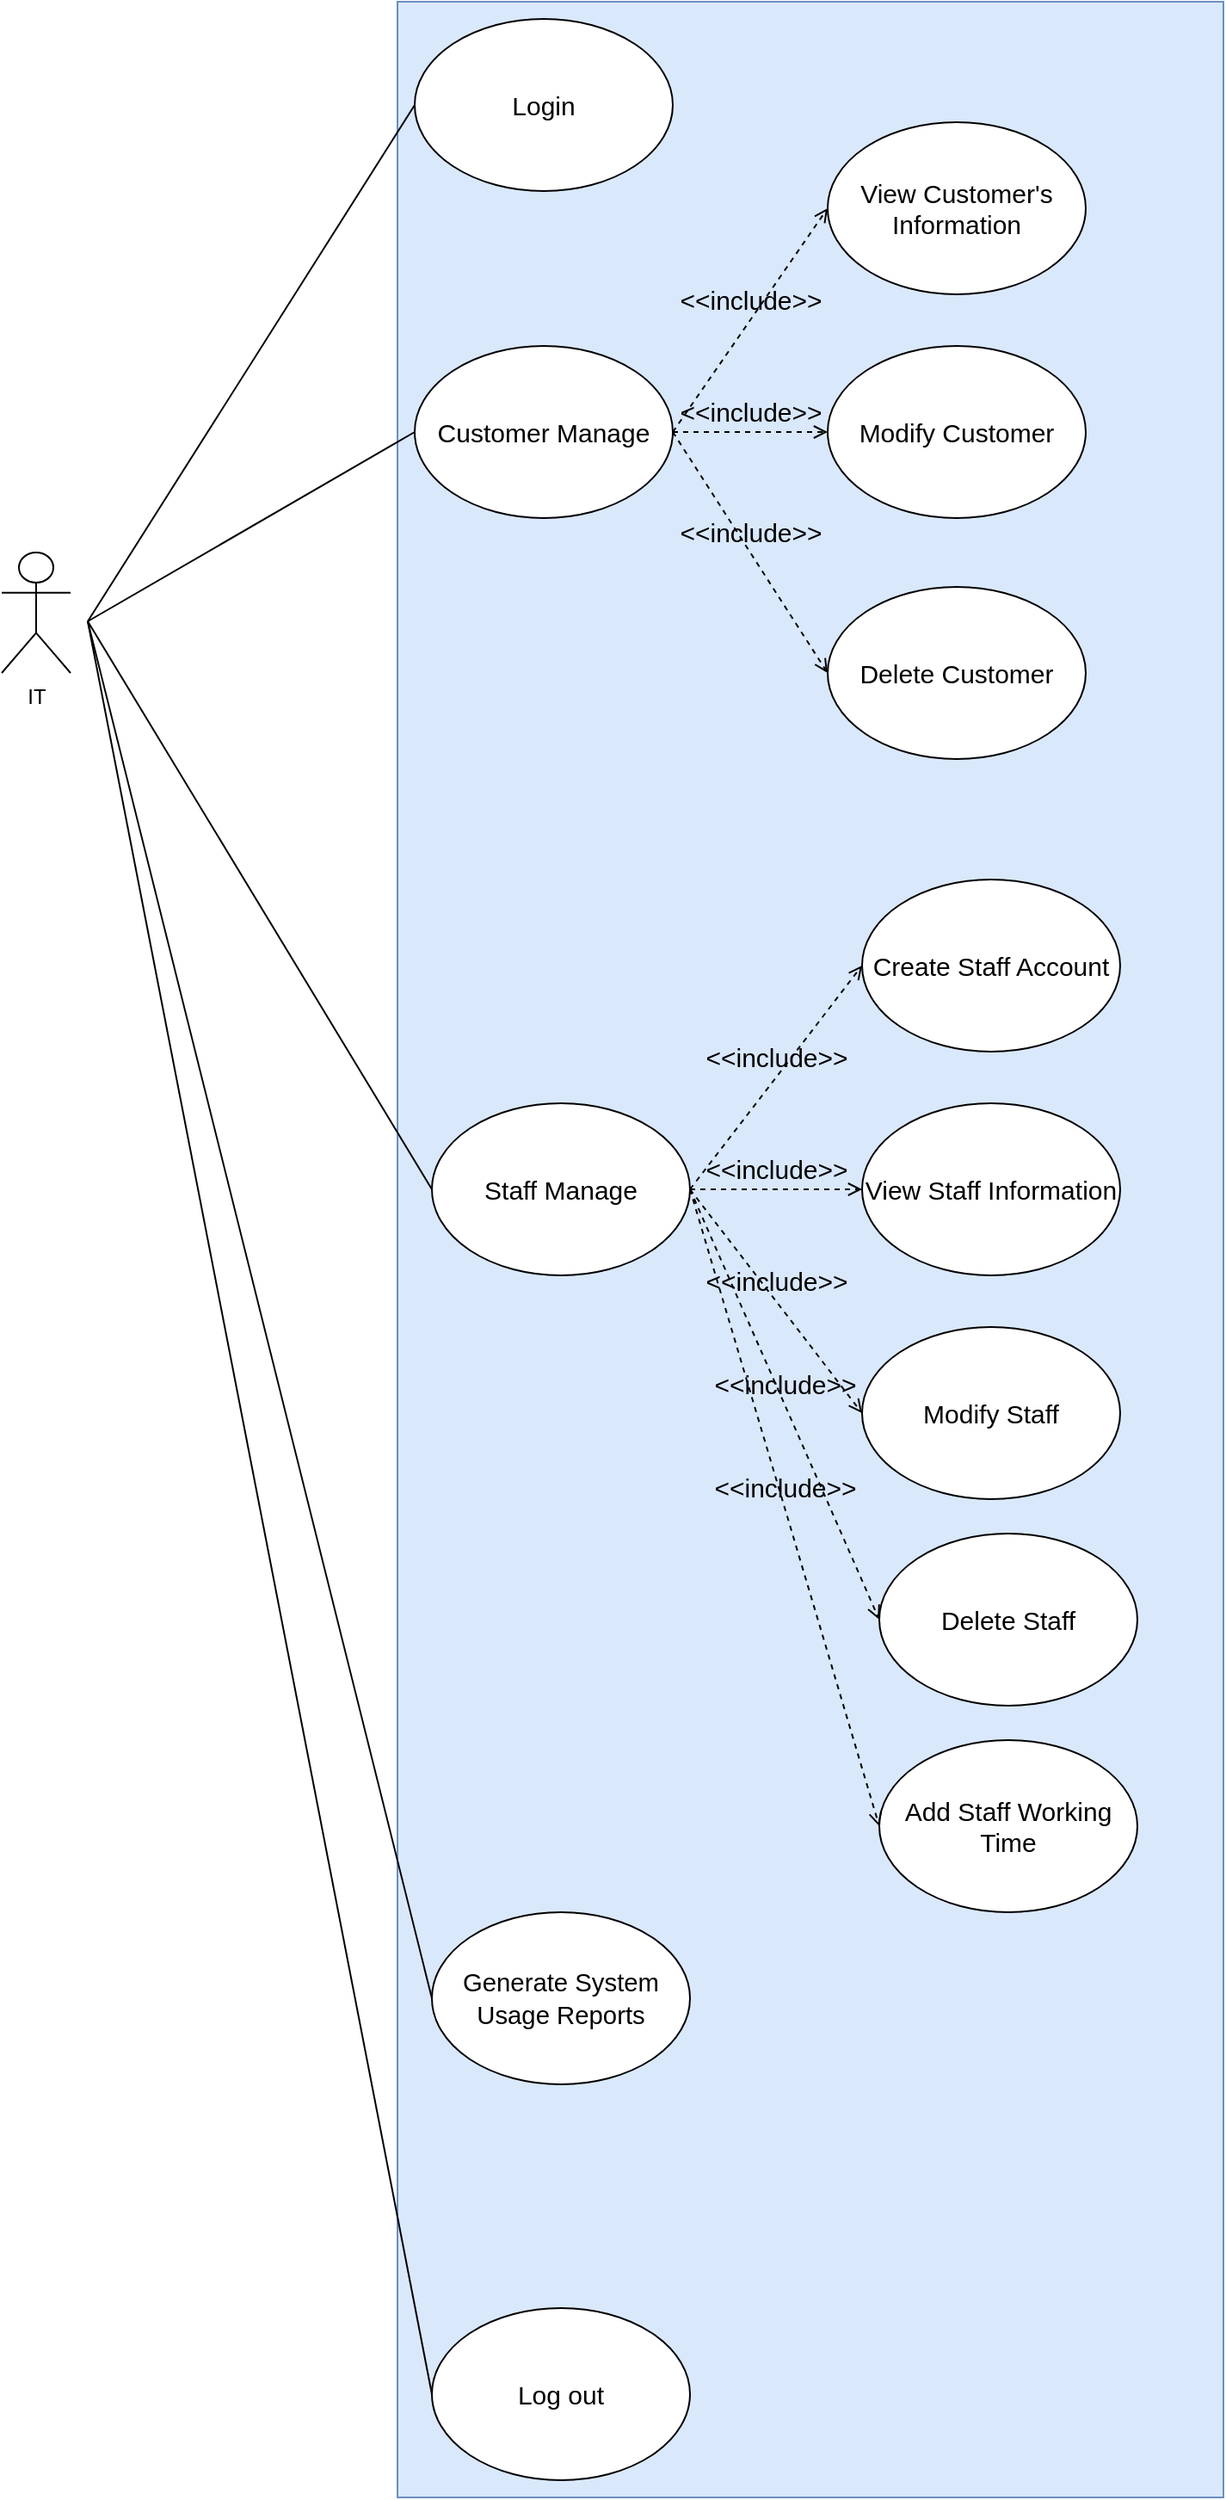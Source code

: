 <mxfile version="14.7.7" type="device"><diagram id="uezvcMPomyHWgCHi3qu6" name="Page-1"><mxGraphModel dx="1884" dy="2249" grid="1" gridSize="10" guides="1" tooltips="1" connect="1" arrows="1" fold="1" page="1" pageScale="1" pageWidth="850" pageHeight="1100" math="0" shadow="0"><root><mxCell id="0"/><mxCell id="1" parent="0"/><mxCell id="eRt8Uwgwj_Fvf1r2TP_W-53" value="" style="rounded=0;whiteSpace=wrap;html=1;fontSize=15;fillColor=#dae8fc;strokeColor=#6c8ebf;" vertex="1" parent="1"><mxGeometry x="390" y="-10" width="480" height="1450" as="geometry"/></mxCell><mxCell id="eRt8Uwgwj_Fvf1r2TP_W-54" value="IT" style="shape=umlActor;verticalLabelPosition=bottom;verticalAlign=top;html=1;" vertex="1" parent="1"><mxGeometry x="160" y="310" width="40" height="70" as="geometry"/></mxCell><mxCell id="eRt8Uwgwj_Fvf1r2TP_W-55" value="Login" style="ellipse;whiteSpace=wrap;html=1;fontSize=15;" vertex="1" parent="1"><mxGeometry x="400" width="150" height="100" as="geometry"/></mxCell><mxCell id="eRt8Uwgwj_Fvf1r2TP_W-56" value="Customer Manage" style="ellipse;whiteSpace=wrap;html=1;fontSize=15;" vertex="1" parent="1"><mxGeometry x="400" y="190" width="150" height="100" as="geometry"/></mxCell><mxCell id="eRt8Uwgwj_Fvf1r2TP_W-57" value="View Customer's Information" style="ellipse;whiteSpace=wrap;html=1;fontSize=15;" vertex="1" parent="1"><mxGeometry x="640" y="60" width="150" height="100" as="geometry"/></mxCell><mxCell id="eRt8Uwgwj_Fvf1r2TP_W-58" value="Modify Customer" style="ellipse;whiteSpace=wrap;html=1;fontSize=15;" vertex="1" parent="1"><mxGeometry x="640" y="190" width="150" height="100" as="geometry"/></mxCell><mxCell id="eRt8Uwgwj_Fvf1r2TP_W-59" value="Staff Manage" style="ellipse;whiteSpace=wrap;html=1;fontSize=15;" vertex="1" parent="1"><mxGeometry x="410" y="630" width="150" height="100" as="geometry"/></mxCell><mxCell id="eRt8Uwgwj_Fvf1r2TP_W-60" value="" style="endArrow=none;html=1;fontSize=15;entryX=0;entryY=0.5;entryDx=0;entryDy=0;" edge="1" parent="1" target="eRt8Uwgwj_Fvf1r2TP_W-55"><mxGeometry width="50" height="50" relative="1" as="geometry"><mxPoint x="210" y="350" as="sourcePoint"/><mxPoint x="460" y="400" as="targetPoint"/></mxGeometry></mxCell><mxCell id="eRt8Uwgwj_Fvf1r2TP_W-61" value="" style="endArrow=none;html=1;fontSize=15;entryX=0;entryY=0.5;entryDx=0;entryDy=0;" edge="1" parent="1" target="eRt8Uwgwj_Fvf1r2TP_W-56"><mxGeometry width="50" height="50" relative="1" as="geometry"><mxPoint x="210" y="350" as="sourcePoint"/><mxPoint x="420" y="190" as="targetPoint"/></mxGeometry></mxCell><mxCell id="eRt8Uwgwj_Fvf1r2TP_W-62" value="" style="endArrow=none;html=1;fontSize=15;entryX=0;entryY=0.5;entryDx=0;entryDy=0;" edge="1" parent="1" target="eRt8Uwgwj_Fvf1r2TP_W-59"><mxGeometry width="50" height="50" relative="1" as="geometry"><mxPoint x="210" y="350" as="sourcePoint"/><mxPoint x="420" y="410" as="targetPoint"/></mxGeometry></mxCell><mxCell id="eRt8Uwgwj_Fvf1r2TP_W-63" value="Create Staff Account" style="ellipse;whiteSpace=wrap;html=1;fontSize=15;" vertex="1" parent="1"><mxGeometry x="660" y="500" width="150" height="100" as="geometry"/></mxCell><mxCell id="eRt8Uwgwj_Fvf1r2TP_W-64" value="View Staff Information" style="ellipse;whiteSpace=wrap;html=1;fontSize=15;" vertex="1" parent="1"><mxGeometry x="660" y="630" width="150" height="100" as="geometry"/></mxCell><mxCell id="eRt8Uwgwj_Fvf1r2TP_W-65" value="Modify Staff" style="ellipse;whiteSpace=wrap;html=1;fontSize=15;" vertex="1" parent="1"><mxGeometry x="660" y="760" width="150" height="100" as="geometry"/></mxCell><mxCell id="eRt8Uwgwj_Fvf1r2TP_W-66" value="Add Staff Working Time" style="ellipse;whiteSpace=wrap;html=1;fontSize=15;" vertex="1" parent="1"><mxGeometry x="670" y="1000" width="150" height="100" as="geometry"/></mxCell><mxCell id="eRt8Uwgwj_Fvf1r2TP_W-67" value="&amp;lt;&amp;lt;include&amp;gt;&amp;gt;" style="html=1;verticalAlign=bottom;labelBackgroundColor=none;endArrow=open;endFill=0;dashed=1;fontSize=15;entryX=0;entryY=0.5;entryDx=0;entryDy=0;exitX=1;exitY=0.5;exitDx=0;exitDy=0;" edge="1" parent="1" source="eRt8Uwgwj_Fvf1r2TP_W-56" target="eRt8Uwgwj_Fvf1r2TP_W-57"><mxGeometry width="160" relative="1" as="geometry"><mxPoint x="430" y="450" as="sourcePoint"/><mxPoint x="590" y="450" as="targetPoint"/></mxGeometry></mxCell><mxCell id="eRt8Uwgwj_Fvf1r2TP_W-68" value="&amp;lt;&amp;lt;include&amp;gt;&amp;gt;" style="html=1;verticalAlign=bottom;labelBackgroundColor=none;endArrow=open;endFill=0;dashed=1;fontSize=15;entryX=0;entryY=0.5;entryDx=0;entryDy=0;exitX=1;exitY=0.5;exitDx=0;exitDy=0;" edge="1" parent="1" source="eRt8Uwgwj_Fvf1r2TP_W-56" target="eRt8Uwgwj_Fvf1r2TP_W-58"><mxGeometry width="160" relative="1" as="geometry"><mxPoint x="570" y="410" as="sourcePoint"/><mxPoint x="650" y="280" as="targetPoint"/></mxGeometry></mxCell><mxCell id="eRt8Uwgwj_Fvf1r2TP_W-69" value="&amp;lt;&amp;lt;include&amp;gt;&amp;gt;" style="html=1;verticalAlign=bottom;labelBackgroundColor=none;endArrow=open;endFill=0;dashed=1;fontSize=15;entryX=0;entryY=0.5;entryDx=0;entryDy=0;" edge="1" parent="1" target="eRt8Uwgwj_Fvf1r2TP_W-74"><mxGeometry width="160" relative="1" as="geometry"><mxPoint x="550" y="240" as="sourcePoint"/><mxPoint x="640" y="540" as="targetPoint"/></mxGeometry></mxCell><mxCell id="eRt8Uwgwj_Fvf1r2TP_W-70" value="&amp;lt;&amp;lt;include&amp;gt;&amp;gt;" style="html=1;verticalAlign=bottom;labelBackgroundColor=none;endArrow=open;endFill=0;dashed=1;fontSize=15;entryX=0;entryY=0.5;entryDx=0;entryDy=0;exitX=1;exitY=0.5;exitDx=0;exitDy=0;" edge="1" parent="1" source="eRt8Uwgwj_Fvf1r2TP_W-59" target="eRt8Uwgwj_Fvf1r2TP_W-63"><mxGeometry width="160" relative="1" as="geometry"><mxPoint x="570" y="410" as="sourcePoint"/><mxPoint x="650" y="530" as="targetPoint"/></mxGeometry></mxCell><mxCell id="eRt8Uwgwj_Fvf1r2TP_W-71" value="&amp;lt;&amp;lt;include&amp;gt;&amp;gt;" style="html=1;verticalAlign=bottom;labelBackgroundColor=none;endArrow=open;endFill=0;dashed=1;fontSize=15;entryX=0;entryY=0.5;entryDx=0;entryDy=0;exitX=1;exitY=0.5;exitDx=0;exitDy=0;" edge="1" parent="1" source="eRt8Uwgwj_Fvf1r2TP_W-59" target="eRt8Uwgwj_Fvf1r2TP_W-64"><mxGeometry width="160" relative="1" as="geometry"><mxPoint x="570" y="690" as="sourcePoint"/><mxPoint x="650" y="690" as="targetPoint"/></mxGeometry></mxCell><mxCell id="eRt8Uwgwj_Fvf1r2TP_W-72" value="&amp;lt;&amp;lt;include&amp;gt;&amp;gt;" style="html=1;verticalAlign=bottom;labelBackgroundColor=none;endArrow=open;endFill=0;dashed=1;fontSize=15;entryX=0;entryY=0.5;entryDx=0;entryDy=0;exitX=1;exitY=0.5;exitDx=0;exitDy=0;" edge="1" parent="1" source="eRt8Uwgwj_Fvf1r2TP_W-59" target="eRt8Uwgwj_Fvf1r2TP_W-65"><mxGeometry width="160" relative="1" as="geometry"><mxPoint x="570" y="690" as="sourcePoint"/><mxPoint x="650" y="820" as="targetPoint"/></mxGeometry></mxCell><mxCell id="eRt8Uwgwj_Fvf1r2TP_W-73" value="&amp;lt;&amp;lt;include&amp;gt;&amp;gt;" style="html=1;verticalAlign=bottom;labelBackgroundColor=none;endArrow=open;endFill=0;dashed=1;fontSize=15;entryX=0;entryY=0.5;entryDx=0;entryDy=0;exitX=1;exitY=0.5;exitDx=0;exitDy=0;" edge="1" parent="1" source="eRt8Uwgwj_Fvf1r2TP_W-59" target="eRt8Uwgwj_Fvf1r2TP_W-66"><mxGeometry width="160" relative="1" as="geometry"><mxPoint x="570" y="710" as="sourcePoint"/><mxPoint x="650" y="970" as="targetPoint"/></mxGeometry></mxCell><mxCell id="eRt8Uwgwj_Fvf1r2TP_W-74" value="Delete Customer" style="ellipse;whiteSpace=wrap;html=1;fontSize=15;" vertex="1" parent="1"><mxGeometry x="640" y="330" width="150" height="100" as="geometry"/></mxCell><mxCell id="eRt8Uwgwj_Fvf1r2TP_W-75" value="Delete Staff" style="ellipse;whiteSpace=wrap;html=1;fontSize=15;" vertex="1" parent="1"><mxGeometry x="670" y="880" width="150" height="100" as="geometry"/></mxCell><mxCell id="eRt8Uwgwj_Fvf1r2TP_W-76" value="&amp;lt;&amp;lt;include&amp;gt;&amp;gt;" style="html=1;verticalAlign=bottom;labelBackgroundColor=none;endArrow=open;endFill=0;dashed=1;fontSize=15;entryX=0;entryY=0.5;entryDx=0;entryDy=0;exitX=1;exitY=0.5;exitDx=0;exitDy=0;" edge="1" parent="1" source="eRt8Uwgwj_Fvf1r2TP_W-59" target="eRt8Uwgwj_Fvf1r2TP_W-75"><mxGeometry width="160" relative="1" as="geometry"><mxPoint x="570" y="690" as="sourcePoint"/><mxPoint x="650" y="950" as="targetPoint"/></mxGeometry></mxCell><mxCell id="eRt8Uwgwj_Fvf1r2TP_W-77" value="Log out" style="ellipse;whiteSpace=wrap;html=1;fontSize=15;" vertex="1" parent="1"><mxGeometry x="410" y="1330" width="150" height="100" as="geometry"/></mxCell><mxCell id="eRt8Uwgwj_Fvf1r2TP_W-78" value="" style="endArrow=none;html=1;fontSize=15;entryX=0;entryY=0.5;entryDx=0;entryDy=0;" edge="1" parent="1" target="eRt8Uwgwj_Fvf1r2TP_W-77"><mxGeometry width="50" height="50" relative="1" as="geometry"><mxPoint x="210" y="350" as="sourcePoint"/><mxPoint x="420" y="690" as="targetPoint"/></mxGeometry></mxCell><mxCell id="eRt8Uwgwj_Fvf1r2TP_W-80" value="&lt;span id=&quot;docs-internal-guid-faeb2b68-7fff-af9f-c5e4-9c3d331c5ff1&quot;&gt;&lt;span style=&quot;font-size: 11pt ; font-family: &amp;#34;arial&amp;#34; ; background-color: transparent ; vertical-align: baseline&quot;&gt;Generate System Usage Reports&lt;/span&gt;&lt;/span&gt;" style="ellipse;whiteSpace=wrap;html=1;fontSize=15;" vertex="1" parent="1"><mxGeometry x="410" y="1100" width="150" height="100" as="geometry"/></mxCell><mxCell id="eRt8Uwgwj_Fvf1r2TP_W-81" value="" style="endArrow=none;html=1;fontSize=15;exitX=0;exitY=0.5;exitDx=0;exitDy=0;" edge="1" parent="1" source="eRt8Uwgwj_Fvf1r2TP_W-80"><mxGeometry width="50" height="50" relative="1" as="geometry"><mxPoint x="620" y="820" as="sourcePoint"/><mxPoint x="210" y="350" as="targetPoint"/></mxGeometry></mxCell></root></mxGraphModel></diagram></mxfile>